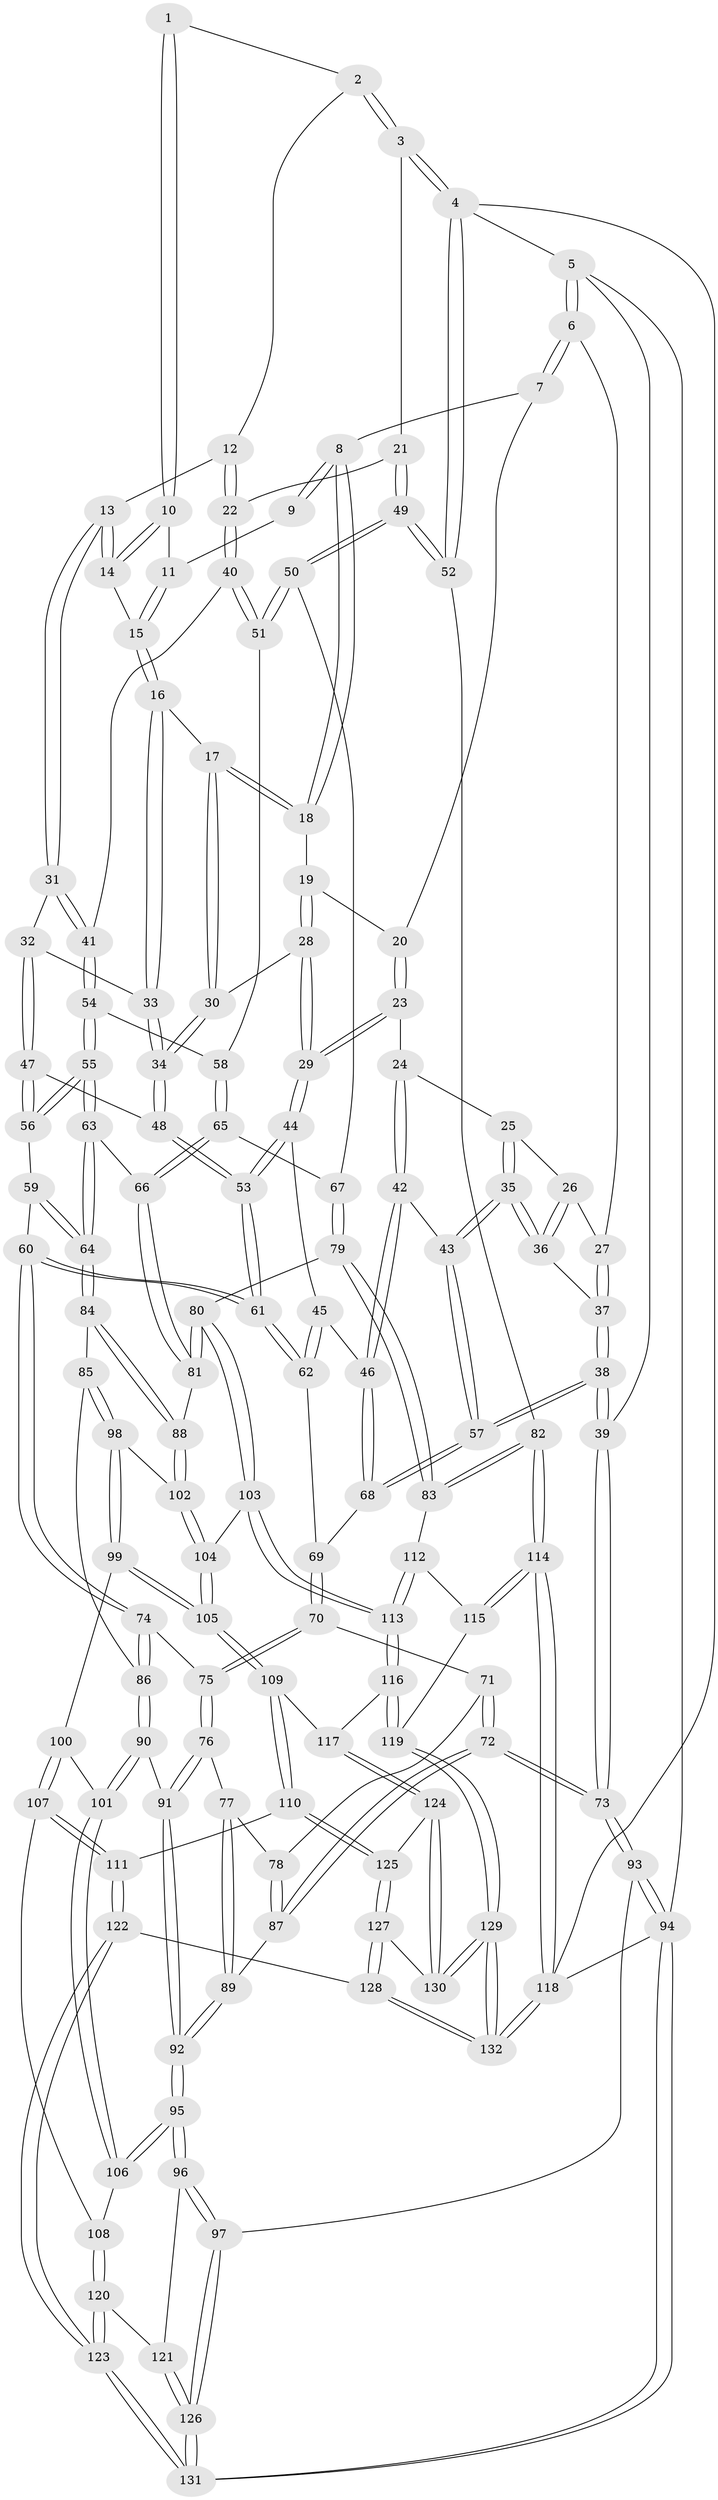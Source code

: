 // coarse degree distribution, {4: 0.3333333333333333, 3: 0.6236559139784946, 2: 0.043010752688172046}
// Generated by graph-tools (version 1.1) at 2025/38/03/04/25 23:38:25]
// undirected, 132 vertices, 327 edges
graph export_dot {
  node [color=gray90,style=filled];
  1 [pos="+0.6458465757592952+0"];
  2 [pos="+0.7669296386381248+0"];
  3 [pos="+1+0"];
  4 [pos="+1+0"];
  5 [pos="+0+0"];
  6 [pos="+0+0"];
  7 [pos="+0.22083478489511257+0"];
  8 [pos="+0.37102544240397345+0"];
  9 [pos="+0.49936212731881147+0"];
  10 [pos="+0.6043447623237306+0.07566911947638082"];
  11 [pos="+0.5448044402312154+0.009077757063364661"];
  12 [pos="+0.7565489449056749+0"];
  13 [pos="+0.6436660182302878+0.11136619142170903"];
  14 [pos="+0.6112102105768565+0.08756070371458503"];
  15 [pos="+0.49998315693301554+0.09394174671562097"];
  16 [pos="+0.48295714596473005+0.10541120168572862"];
  17 [pos="+0.45521758524205996+0.0966527347761727"];
  18 [pos="+0.38906501195555093+0"];
  19 [pos="+0.3412021061428852+0.07426205956878972"];
  20 [pos="+0.26420059551926867+0.07445726831631748"];
  21 [pos="+0.8695314607680612+0.1412359113738509"];
  22 [pos="+0.8310378814414402+0.13396417171138847"];
  23 [pos="+0.24357369925990807+0.13538941582413433"];
  24 [pos="+0.19796610748680957+0.13465884063652064"];
  25 [pos="+0.14392752022152214+0.09633206261300006"];
  26 [pos="+0.11375189988626554+0.05326607384816893"];
  27 [pos="+0+0"];
  28 [pos="+0.34795709331479746+0.16451656613685722"];
  29 [pos="+0.31086694739648907+0.18358535010057717"];
  30 [pos="+0.37623596182526087+0.16512351495168576"];
  31 [pos="+0.6523973946906231+0.1559737272459523"];
  32 [pos="+0.5339742603039798+0.17007454409848968"];
  33 [pos="+0.5008110560132646+0.13874050718975983"];
  34 [pos="+0.4350230247920445+0.2246328461475936"];
  35 [pos="+0.0962425129382921+0.2193332023795123"];
  36 [pos="+0.06796122101040922+0.21070030249297975"];
  37 [pos="+0.058932570437479216+0.20892313969551504"];
  38 [pos="+0+0.30552568086473264"];
  39 [pos="+0+0.3294602248446806"];
  40 [pos="+0.772991854047094+0.1727045302486156"];
  41 [pos="+0.6759361615120101+0.185513444133067"];
  42 [pos="+0.15656945346167322+0.28139747553879724"];
  43 [pos="+0.15528900080327784+0.2806158843004381"];
  44 [pos="+0.30596965571932655+0.20291294912083555"];
  45 [pos="+0.2527541166648295+0.261489652125824"];
  46 [pos="+0.16448264358696302+0.2929897569894261"];
  47 [pos="+0.5065088555253314+0.25535551088146924"];
  48 [pos="+0.44928516044665984+0.25211455061470617"];
  49 [pos="+1+0.3013648720100046"];
  50 [pos="+0.9590076312873813+0.3086772781815576"];
  51 [pos="+0.8111237187792719+0.30225307093523046"];
  52 [pos="+1+0.3285052184913981"];
  53 [pos="+0.388806453704107+0.3320529261293129"];
  54 [pos="+0.6540681129583527+0.26389846519417226"];
  55 [pos="+0.6300603581841319+0.30632453450641384"];
  56 [pos="+0.5158181224316712+0.26348488215927807"];
  57 [pos="+0+0.3052254721074063"];
  58 [pos="+0.8015983083943632+0.3105358632360769"];
  59 [pos="+0.4934257186351369+0.34026542143579497"];
  60 [pos="+0.38318115410397835+0.3929670655591682"];
  61 [pos="+0.3798755450523896+0.38089987030395833"];
  62 [pos="+0.3240095931614608+0.35026496127930873"];
  63 [pos="+0.63538731432028+0.39785311933287987"];
  64 [pos="+0.6247041191693952+0.4096075115492982"];
  65 [pos="+0.7592551591464617+0.4010119448021295"];
  66 [pos="+0.6964378424071528+0.406792191531512"];
  67 [pos="+0.7743857128798899+0.4104392244264842"];
  68 [pos="+0.16224251453477453+0.33108933366818993"];
  69 [pos="+0.16277118874405594+0.3501253963923323"];
  70 [pos="+0.16217300729671755+0.3529562145065934"];
  71 [pos="+0.15453857990065006+0.35895865842938063"];
  72 [pos="+0+0.4555043282664344"];
  73 [pos="+0+0.4412955241432207"];
  74 [pos="+0.38468236084507085+0.45091357927664194"];
  75 [pos="+0.2313918402594958+0.44118612044865624"];
  76 [pos="+0.18563431155902158+0.5242974349067901"];
  77 [pos="+0.12454458267474504+0.4873031067638804"];
  78 [pos="+0.12198088611707913+0.48495537112812664"];
  79 [pos="+0.9524462901351413+0.5716154316419194"];
  80 [pos="+0.8641940721857143+0.5956349696401957"];
  81 [pos="+0.7771061167577425+0.5919485210581442"];
  82 [pos="+1+0.5540431951095608"];
  83 [pos="+1+0.5774212720343447"];
  84 [pos="+0.6120422732910725+0.4293500954738244"];
  85 [pos="+0.5033035987371534+0.5149412591873929"];
  86 [pos="+0.4144324118441248+0.5018727734272613"];
  87 [pos="+0+0.4749592158735581"];
  88 [pos="+0.7280723662191119+0.6008129449903243"];
  89 [pos="+0.08130509705967509+0.5829789922881208"];
  90 [pos="+0.374340919397793+0.5586408751859274"];
  91 [pos="+0.19891791857672886+0.6178729598966116"];
  92 [pos="+0.16191595591287233+0.6706379769910392"];
  93 [pos="+0+0.771680770946872"];
  94 [pos="+0+1"];
  95 [pos="+0.1448488637463394+0.7559496191849675"];
  96 [pos="+0.14180552218808742+0.7587309521341691"];
  97 [pos="+0+0.7843016578417819"];
  98 [pos="+0.560147720763306+0.6186084541980951"];
  99 [pos="+0.5289247771020137+0.696112991632198"];
  100 [pos="+0.5018263844249407+0.7119385535941217"];
  101 [pos="+0.3852964963291157+0.6779919445399912"];
  102 [pos="+0.6696715861701344+0.6429229760490598"];
  103 [pos="+0.7456863491222813+0.787141943491913"];
  104 [pos="+0.6861667588228955+0.7603413426582539"];
  105 [pos="+0.6120965612313216+0.7985392292044721"];
  106 [pos="+0.3277553750453008+0.781880475136353"];
  107 [pos="+0.44895438796253256+0.8373208939873981"];
  108 [pos="+0.36113142207913984+0.8169250938226901"];
  109 [pos="+0.5787604069984887+0.8670447191745811"];
  110 [pos="+0.5766215751393226+0.8695089771000624"];
  111 [pos="+0.4773211860169105+0.8649936202821848"];
  112 [pos="+0.9891150348130509+0.6693760723426699"];
  113 [pos="+0.7815240898343837+0.8374159445725703"];
  114 [pos="+1+1"];
  115 [pos="+0.9309890103148577+0.8397114074003764"];
  116 [pos="+0.7883599170320251+0.8746911996734842"];
  117 [pos="+0.7273178407416055+0.8806356874774718"];
  118 [pos="+1+1"];
  119 [pos="+0.8130457090371308+0.9198280463165794"];
  120 [pos="+0.3285047185737413+0.9244101609716666"];
  121 [pos="+0.15891354181166467+0.8426965752631828"];
  122 [pos="+0.39086506106516383+1"];
  123 [pos="+0.30319012651946375+1"];
  124 [pos="+0.6297731285582403+0.9427852715354059"];
  125 [pos="+0.5791233679583961+0.876447666663558"];
  126 [pos="+0.1945850629293106+1"];
  127 [pos="+0.5191072082777087+1"];
  128 [pos="+0.45464715351791896+1"];
  129 [pos="+0.8362525109793215+1"];
  130 [pos="+0.6311117130501517+0.9454176045197964"];
  131 [pos="+0.20257277389727515+1"];
  132 [pos="+0.8942750021064636+1"];
  1 -- 2;
  1 -- 10;
  1 -- 10;
  2 -- 3;
  2 -- 3;
  2 -- 12;
  3 -- 4;
  3 -- 4;
  3 -- 21;
  4 -- 5;
  4 -- 52;
  4 -- 52;
  4 -- 118;
  5 -- 6;
  5 -- 6;
  5 -- 39;
  5 -- 94;
  6 -- 7;
  6 -- 7;
  6 -- 27;
  7 -- 8;
  7 -- 20;
  8 -- 9;
  8 -- 9;
  8 -- 18;
  8 -- 18;
  9 -- 11;
  10 -- 11;
  10 -- 14;
  10 -- 14;
  11 -- 15;
  11 -- 15;
  12 -- 13;
  12 -- 22;
  12 -- 22;
  13 -- 14;
  13 -- 14;
  13 -- 31;
  13 -- 31;
  14 -- 15;
  15 -- 16;
  15 -- 16;
  16 -- 17;
  16 -- 33;
  16 -- 33;
  17 -- 18;
  17 -- 18;
  17 -- 30;
  17 -- 30;
  18 -- 19;
  19 -- 20;
  19 -- 28;
  19 -- 28;
  20 -- 23;
  20 -- 23;
  21 -- 22;
  21 -- 49;
  21 -- 49;
  22 -- 40;
  22 -- 40;
  23 -- 24;
  23 -- 29;
  23 -- 29;
  24 -- 25;
  24 -- 42;
  24 -- 42;
  25 -- 26;
  25 -- 35;
  25 -- 35;
  26 -- 27;
  26 -- 36;
  26 -- 36;
  27 -- 37;
  27 -- 37;
  28 -- 29;
  28 -- 29;
  28 -- 30;
  29 -- 44;
  29 -- 44;
  30 -- 34;
  30 -- 34;
  31 -- 32;
  31 -- 41;
  31 -- 41;
  32 -- 33;
  32 -- 47;
  32 -- 47;
  33 -- 34;
  33 -- 34;
  34 -- 48;
  34 -- 48;
  35 -- 36;
  35 -- 36;
  35 -- 43;
  35 -- 43;
  36 -- 37;
  37 -- 38;
  37 -- 38;
  38 -- 39;
  38 -- 39;
  38 -- 57;
  38 -- 57;
  39 -- 73;
  39 -- 73;
  40 -- 41;
  40 -- 51;
  40 -- 51;
  41 -- 54;
  41 -- 54;
  42 -- 43;
  42 -- 46;
  42 -- 46;
  43 -- 57;
  43 -- 57;
  44 -- 45;
  44 -- 53;
  44 -- 53;
  45 -- 46;
  45 -- 62;
  45 -- 62;
  46 -- 68;
  46 -- 68;
  47 -- 48;
  47 -- 56;
  47 -- 56;
  48 -- 53;
  48 -- 53;
  49 -- 50;
  49 -- 50;
  49 -- 52;
  49 -- 52;
  50 -- 51;
  50 -- 51;
  50 -- 67;
  51 -- 58;
  52 -- 82;
  53 -- 61;
  53 -- 61;
  54 -- 55;
  54 -- 55;
  54 -- 58;
  55 -- 56;
  55 -- 56;
  55 -- 63;
  55 -- 63;
  56 -- 59;
  57 -- 68;
  57 -- 68;
  58 -- 65;
  58 -- 65;
  59 -- 60;
  59 -- 64;
  59 -- 64;
  60 -- 61;
  60 -- 61;
  60 -- 74;
  60 -- 74;
  61 -- 62;
  61 -- 62;
  62 -- 69;
  63 -- 64;
  63 -- 64;
  63 -- 66;
  64 -- 84;
  64 -- 84;
  65 -- 66;
  65 -- 66;
  65 -- 67;
  66 -- 81;
  66 -- 81;
  67 -- 79;
  67 -- 79;
  68 -- 69;
  69 -- 70;
  69 -- 70;
  70 -- 71;
  70 -- 75;
  70 -- 75;
  71 -- 72;
  71 -- 72;
  71 -- 78;
  72 -- 73;
  72 -- 73;
  72 -- 87;
  72 -- 87;
  73 -- 93;
  73 -- 93;
  74 -- 75;
  74 -- 86;
  74 -- 86;
  75 -- 76;
  75 -- 76;
  76 -- 77;
  76 -- 91;
  76 -- 91;
  77 -- 78;
  77 -- 89;
  77 -- 89;
  78 -- 87;
  78 -- 87;
  79 -- 80;
  79 -- 83;
  79 -- 83;
  80 -- 81;
  80 -- 81;
  80 -- 103;
  80 -- 103;
  81 -- 88;
  82 -- 83;
  82 -- 83;
  82 -- 114;
  82 -- 114;
  83 -- 112;
  84 -- 85;
  84 -- 88;
  84 -- 88;
  85 -- 86;
  85 -- 98;
  85 -- 98;
  86 -- 90;
  86 -- 90;
  87 -- 89;
  88 -- 102;
  88 -- 102;
  89 -- 92;
  89 -- 92;
  90 -- 91;
  90 -- 101;
  90 -- 101;
  91 -- 92;
  91 -- 92;
  92 -- 95;
  92 -- 95;
  93 -- 94;
  93 -- 94;
  93 -- 97;
  94 -- 131;
  94 -- 131;
  94 -- 118;
  95 -- 96;
  95 -- 96;
  95 -- 106;
  95 -- 106;
  96 -- 97;
  96 -- 97;
  96 -- 121;
  97 -- 126;
  97 -- 126;
  98 -- 99;
  98 -- 99;
  98 -- 102;
  99 -- 100;
  99 -- 105;
  99 -- 105;
  100 -- 101;
  100 -- 107;
  100 -- 107;
  101 -- 106;
  101 -- 106;
  102 -- 104;
  102 -- 104;
  103 -- 104;
  103 -- 113;
  103 -- 113;
  104 -- 105;
  104 -- 105;
  105 -- 109;
  105 -- 109;
  106 -- 108;
  107 -- 108;
  107 -- 111;
  107 -- 111;
  108 -- 120;
  108 -- 120;
  109 -- 110;
  109 -- 110;
  109 -- 117;
  110 -- 111;
  110 -- 125;
  110 -- 125;
  111 -- 122;
  111 -- 122;
  112 -- 113;
  112 -- 113;
  112 -- 115;
  113 -- 116;
  113 -- 116;
  114 -- 115;
  114 -- 115;
  114 -- 118;
  114 -- 118;
  115 -- 119;
  116 -- 117;
  116 -- 119;
  116 -- 119;
  117 -- 124;
  117 -- 124;
  118 -- 132;
  118 -- 132;
  119 -- 129;
  119 -- 129;
  120 -- 121;
  120 -- 123;
  120 -- 123;
  121 -- 126;
  121 -- 126;
  122 -- 123;
  122 -- 123;
  122 -- 128;
  123 -- 131;
  123 -- 131;
  124 -- 125;
  124 -- 130;
  124 -- 130;
  125 -- 127;
  125 -- 127;
  126 -- 131;
  126 -- 131;
  127 -- 128;
  127 -- 128;
  127 -- 130;
  128 -- 132;
  128 -- 132;
  129 -- 130;
  129 -- 130;
  129 -- 132;
  129 -- 132;
}
